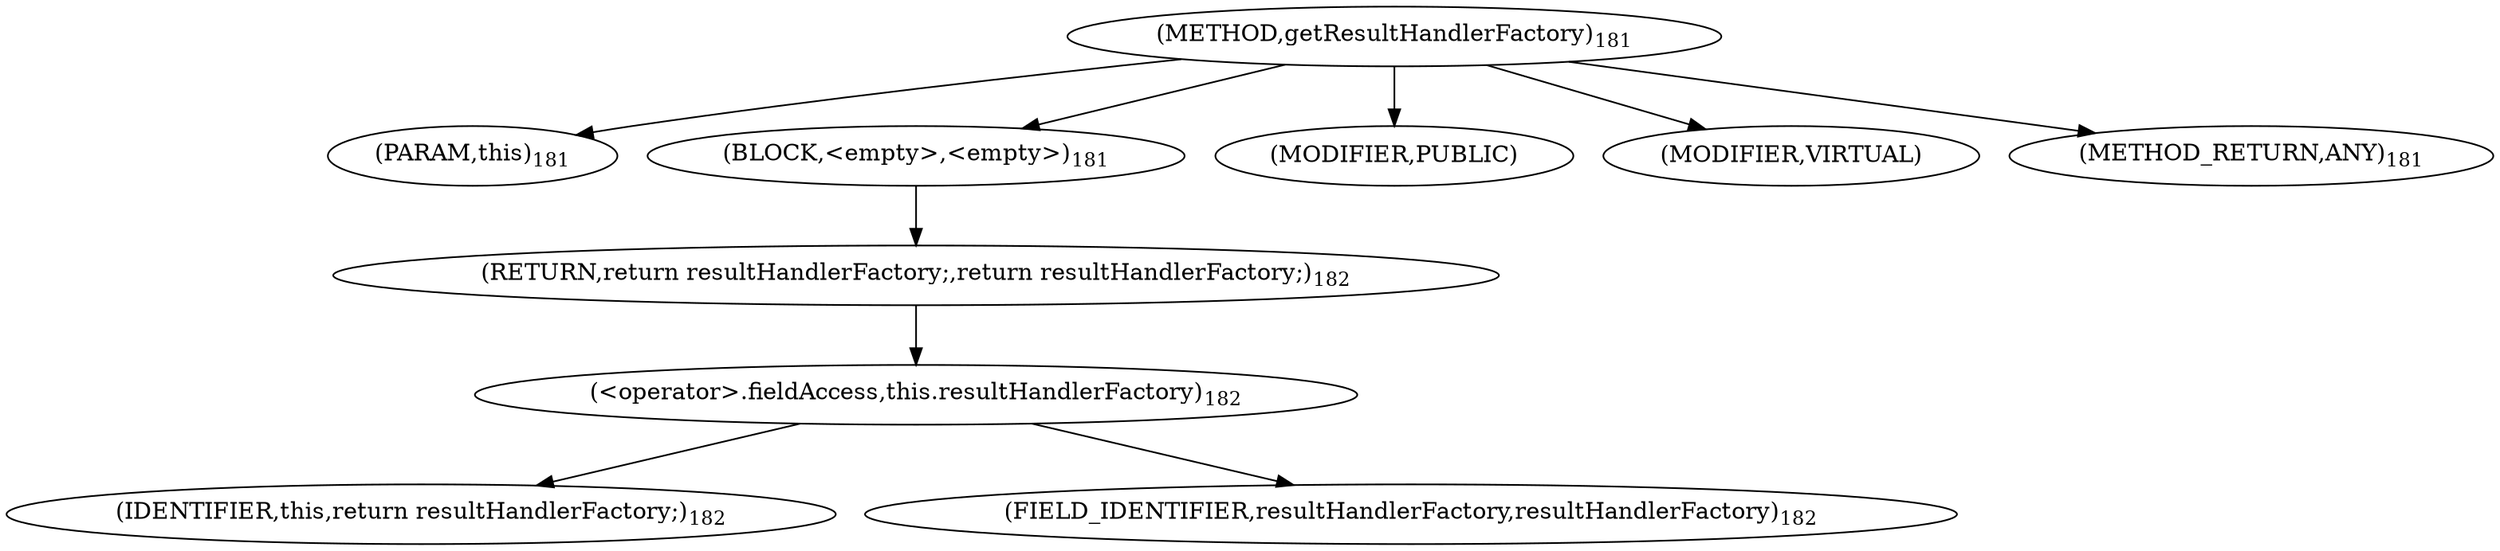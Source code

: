 digraph "getResultHandlerFactory" {  
"430" [label = <(METHOD,getResultHandlerFactory)<SUB>181</SUB>> ]
"431" [label = <(PARAM,this)<SUB>181</SUB>> ]
"432" [label = <(BLOCK,&lt;empty&gt;,&lt;empty&gt;)<SUB>181</SUB>> ]
"433" [label = <(RETURN,return resultHandlerFactory;,return resultHandlerFactory;)<SUB>182</SUB>> ]
"434" [label = <(&lt;operator&gt;.fieldAccess,this.resultHandlerFactory)<SUB>182</SUB>> ]
"435" [label = <(IDENTIFIER,this,return resultHandlerFactory;)<SUB>182</SUB>> ]
"436" [label = <(FIELD_IDENTIFIER,resultHandlerFactory,resultHandlerFactory)<SUB>182</SUB>> ]
"437" [label = <(MODIFIER,PUBLIC)> ]
"438" [label = <(MODIFIER,VIRTUAL)> ]
"439" [label = <(METHOD_RETURN,ANY)<SUB>181</SUB>> ]
  "430" -> "431" 
  "430" -> "432" 
  "430" -> "437" 
  "430" -> "438" 
  "430" -> "439" 
  "432" -> "433" 
  "433" -> "434" 
  "434" -> "435" 
  "434" -> "436" 
}

